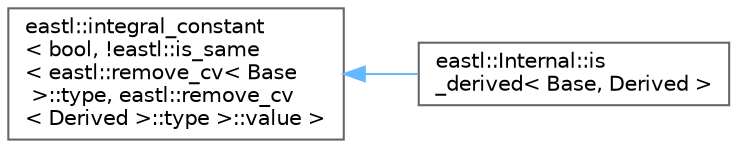 digraph "类继承关系图"
{
 // LATEX_PDF_SIZE
  bgcolor="transparent";
  edge [fontname=Helvetica,fontsize=10,labelfontname=Helvetica,labelfontsize=10];
  node [fontname=Helvetica,fontsize=10,shape=box,height=0.2,width=0.4];
  rankdir="LR";
  Node0 [id="Node000000",label="eastl::integral_constant\l\< bool, !eastl::is_same\l\< eastl::remove_cv\< Base\l \>::type, eastl::remove_cv\l\< Derived \>::type \>::value \>",height=0.2,width=0.4,color="grey40", fillcolor="white", style="filled",URL="$structeastl_1_1integral__constant.html",tooltip=" "];
  Node0 -> Node1 [id="edge745_Node000000_Node000001",dir="back",color="steelblue1",style="solid",tooltip=" "];
  Node1 [id="Node000001",label="eastl::Internal::is\l_derived\< Base, Derived \>",height=0.2,width=0.4,color="grey40", fillcolor="white", style="filled",URL="$structeastl_1_1_internal_1_1is__derived.html",tooltip=" "];
}
